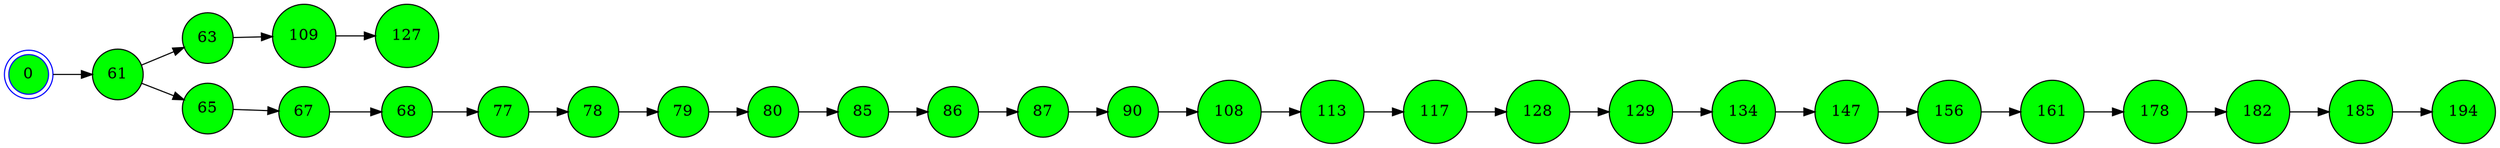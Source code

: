 digraph BlockchainTree {
    rankdir=LR;
    node [shape=circle, style=filled, fontcolor=black];

    0 [fillcolor=green];
    0 [shape=doublecircle, color=blue];
    61 [fillcolor=green];
    0 -> 61;
    63 [fillcolor=green];
    61 -> 63;
    109 [fillcolor=green];
    63 -> 109;
    127 [fillcolor=green];
    109 -> 127;
    65 [fillcolor=green];
    61 -> 65;
    67 [fillcolor=green];
    65 -> 67;
    68 [fillcolor=green];
    67 -> 68;
    77 [fillcolor=green];
    68 -> 77;
    78 [fillcolor=green];
    77 -> 78;
    79 [fillcolor=green];
    78 -> 79;
    80 [fillcolor=green];
    79 -> 80;
    85 [fillcolor=green];
    80 -> 85;
    86 [fillcolor=green];
    85 -> 86;
    87 [fillcolor=green];
    86 -> 87;
    90 [fillcolor=green];
    87 -> 90;
    108 [fillcolor=green];
    90 -> 108;
    113 [fillcolor=green];
    108 -> 113;
    117 [fillcolor=green];
    113 -> 117;
    128 [fillcolor=green];
    117 -> 128;
    129 [fillcolor=green];
    128 -> 129;
    134 [fillcolor=green];
    129 -> 134;
    147 [fillcolor=green];
    134 -> 147;
    156 [fillcolor=green];
    147 -> 156;
    161 [fillcolor=green];
    156 -> 161;
    178 [fillcolor=green];
    161 -> 178;
    182 [fillcolor=green];
    178 -> 182;
    185 [fillcolor=green];
    182 -> 185;
    194 [fillcolor=green];
    185 -> 194;
}
